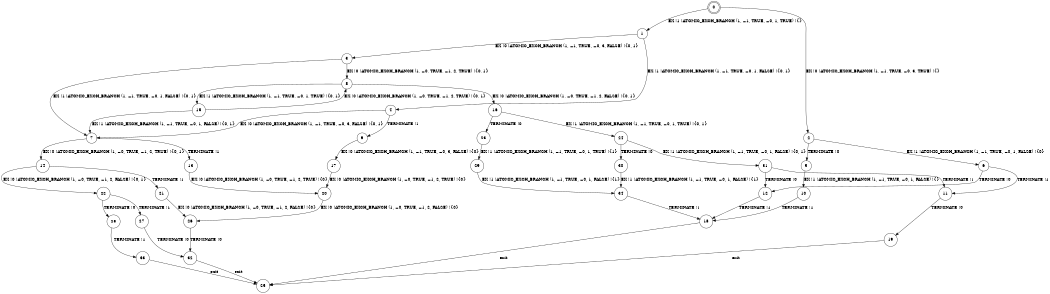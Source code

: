 digraph BCG {
size = "7, 10.5";
center = TRUE;
node [shape = circle];
0 [peripheries = 2];
0 -> 1 [label = "EX !1 !ATOMIC_EXCH_BRANCH (1, +1, TRUE, +0, 1, TRUE) !{}"];
0 -> 2 [label = "EX !0 !ATOMIC_EXCH_BRANCH (1, +1, TRUE, +0, 3, TRUE) !{}"];
1 -> 3 [label = "EX !0 !ATOMIC_EXCH_BRANCH (1, +1, TRUE, +0, 3, FALSE) !{0, 1}"];
1 -> 4 [label = "EX !1 !ATOMIC_EXCH_BRANCH (1, +1, TRUE, +0, 1, FALSE) !{0, 1}"];
2 -> 5 [label = "TERMINATE !0"];
2 -> 6 [label = "EX !1 !ATOMIC_EXCH_BRANCH (1, +1, TRUE, +0, 1, FALSE) !{0}"];
3 -> 7 [label = "EX !1 !ATOMIC_EXCH_BRANCH (1, +1, TRUE, +0, 1, FALSE) !{0, 1}"];
3 -> 8 [label = "EX !0 !ATOMIC_EXCH_BRANCH (1, +0, TRUE, +1, 2, TRUE) !{0, 1}"];
4 -> 9 [label = "TERMINATE !1"];
4 -> 7 [label = "EX !0 !ATOMIC_EXCH_BRANCH (1, +1, TRUE, +0, 3, FALSE) !{0, 1}"];
5 -> 10 [label = "EX !1 !ATOMIC_EXCH_BRANCH (1, +1, TRUE, +0, 1, FALSE) !{}"];
6 -> 11 [label = "TERMINATE !1"];
6 -> 12 [label = "TERMINATE !0"];
7 -> 13 [label = "TERMINATE !1"];
7 -> 14 [label = "EX !0 !ATOMIC_EXCH_BRANCH (1, +0, TRUE, +1, 2, TRUE) !{0, 1}"];
8 -> 15 [label = "EX !1 !ATOMIC_EXCH_BRANCH (1, +1, TRUE, +0, 1, TRUE) !{0, 1}"];
8 -> 16 [label = "EX !0 !ATOMIC_EXCH_BRANCH (1, +0, TRUE, +1, 2, FALSE) !{0, 1}"];
9 -> 17 [label = "EX !0 !ATOMIC_EXCH_BRANCH (1, +1, TRUE, +0, 3, FALSE) !{0}"];
10 -> 18 [label = "TERMINATE !1"];
11 -> 19 [label = "TERMINATE !0"];
12 -> 18 [label = "TERMINATE !1"];
13 -> 20 [label = "EX !0 !ATOMIC_EXCH_BRANCH (1, +0, TRUE, +1, 2, TRUE) !{0}"];
14 -> 21 [label = "TERMINATE !1"];
14 -> 22 [label = "EX !0 !ATOMIC_EXCH_BRANCH (1, +0, TRUE, +1, 2, FALSE) !{0, 1}"];
15 -> 7 [label = "EX !1 !ATOMIC_EXCH_BRANCH (1, +1, TRUE, +0, 1, FALSE) !{0, 1}"];
15 -> 8 [label = "EX !0 !ATOMIC_EXCH_BRANCH (1, +0, TRUE, +1, 2, TRUE) !{0, 1}"];
16 -> 23 [label = "TERMINATE !0"];
16 -> 24 [label = "EX !1 !ATOMIC_EXCH_BRANCH (1, +1, TRUE, +0, 1, TRUE) !{0, 1}"];
17 -> 20 [label = "EX !0 !ATOMIC_EXCH_BRANCH (1, +0, TRUE, +1, 2, TRUE) !{0}"];
18 -> 25 [label = "exit"];
19 -> 25 [label = "exit"];
20 -> 26 [label = "EX !0 !ATOMIC_EXCH_BRANCH (1, +0, TRUE, +1, 2, FALSE) !{0}"];
21 -> 26 [label = "EX !0 !ATOMIC_EXCH_BRANCH (1, +0, TRUE, +1, 2, FALSE) !{0}"];
22 -> 27 [label = "TERMINATE !1"];
22 -> 28 [label = "TERMINATE !0"];
23 -> 29 [label = "EX !1 !ATOMIC_EXCH_BRANCH (1, +1, TRUE, +0, 1, TRUE) !{1}"];
24 -> 30 [label = "TERMINATE !0"];
24 -> 31 [label = "EX !1 !ATOMIC_EXCH_BRANCH (1, +1, TRUE, +0, 1, FALSE) !{0, 1}"];
26 -> 32 [label = "TERMINATE !0"];
27 -> 32 [label = "TERMINATE !0"];
28 -> 33 [label = "TERMINATE !1"];
29 -> 34 [label = "EX !1 !ATOMIC_EXCH_BRANCH (1, +1, TRUE, +0, 1, FALSE) !{1}"];
30 -> 34 [label = "EX !1 !ATOMIC_EXCH_BRANCH (1, +1, TRUE, +0, 1, FALSE) !{1}"];
31 -> 11 [label = "TERMINATE !1"];
31 -> 12 [label = "TERMINATE !0"];
32 -> 25 [label = "exit"];
33 -> 25 [label = "exit"];
34 -> 18 [label = "TERMINATE !1"];
}
